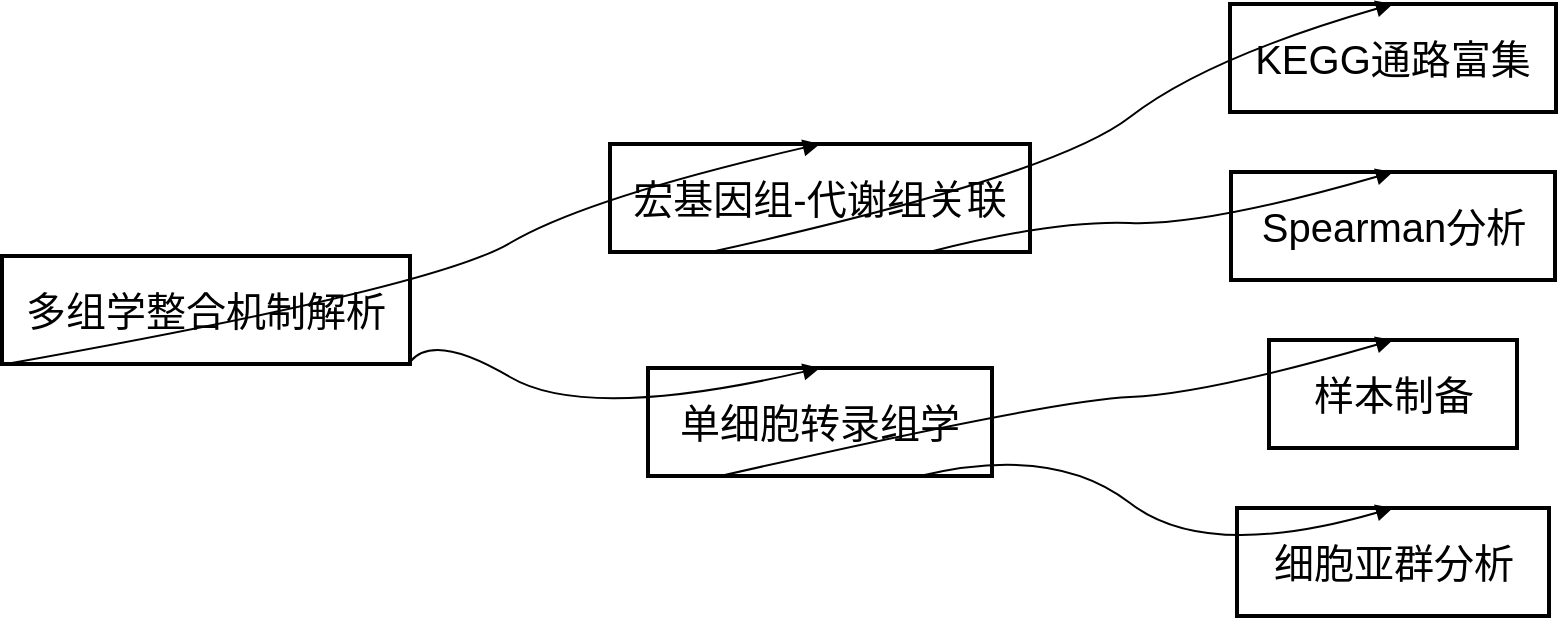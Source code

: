 <mxfile version="26.2.14">
  <diagram name="第 1 页" id="YRsOR0OvKWBrRC6t7e9S">
    <mxGraphModel dx="2245" dy="1931" grid="1" gridSize="10" guides="1" tooltips="1" connect="1" arrows="1" fold="1" page="1" pageScale="1" pageWidth="827" pageHeight="1169" math="0" shadow="0">
      <root>
        <mxCell id="0" />
        <mxCell id="1" parent="0" />
        <mxCell id="9NgrcvH7G1OY0dIf0BPA-1" value="多组学整合机制解析" style="whiteSpace=wrap;strokeWidth=2;fontSize=20;" vertex="1" parent="1">
          <mxGeometry y="126" width="204" height="54" as="geometry" />
        </mxCell>
        <mxCell id="9NgrcvH7G1OY0dIf0BPA-2" value="宏基因组-代谢组关联" style="whiteSpace=wrap;strokeWidth=2;fontSize=20;" vertex="1" parent="1">
          <mxGeometry x="304" y="70" width="210" height="54" as="geometry" />
        </mxCell>
        <mxCell id="9NgrcvH7G1OY0dIf0BPA-3" value="单细胞转录组学" style="whiteSpace=wrap;strokeWidth=2;fontSize=20;" vertex="1" parent="1">
          <mxGeometry x="323" y="182" width="172" height="54" as="geometry" />
        </mxCell>
        <mxCell id="9NgrcvH7G1OY0dIf0BPA-4" value="KEGG通路富集" style="whiteSpace=wrap;strokeWidth=2;fontSize=20;" vertex="1" parent="1">
          <mxGeometry x="614" width="163" height="54" as="geometry" />
        </mxCell>
        <mxCell id="9NgrcvH7G1OY0dIf0BPA-5" value="Spearman分析" style="whiteSpace=wrap;strokeWidth=2;fontSize=20;" vertex="1" parent="1">
          <mxGeometry x="614.5" y="84" width="162" height="54" as="geometry" />
        </mxCell>
        <mxCell id="9NgrcvH7G1OY0dIf0BPA-6" value="样本制备" style="whiteSpace=wrap;strokeWidth=2;fontSize=20;" vertex="1" parent="1">
          <mxGeometry x="633.5" y="168" width="124" height="54" as="geometry" />
        </mxCell>
        <mxCell id="9NgrcvH7G1OY0dIf0BPA-7" value="细胞亚群分析" style="whiteSpace=wrap;strokeWidth=2;fontSize=20;" vertex="1" parent="1">
          <mxGeometry x="617.5" y="252" width="156" height="54" as="geometry" />
        </mxCell>
        <mxCell id="9NgrcvH7G1OY0dIf0BPA-8" value="" style="curved=1;startArrow=none;endArrow=block;exitX=0.01;exitY=1;entryX=0.5;entryY=0;rounded=0;noEdgeStyle=1;orthogonal=1;fontSize=20;" edge="1" parent="1" source="9NgrcvH7G1OY0dIf0BPA-1" target="9NgrcvH7G1OY0dIf0BPA-2">
          <mxGeometry relative="1" as="geometry">
            <Array as="points">
              <mxPoint x="216" y="142" />
              <mxPoint x="292" y="97" />
            </Array>
          </mxGeometry>
        </mxCell>
        <mxCell id="9NgrcvH7G1OY0dIf0BPA-9" value="" style="curved=1;startArrow=none;endArrow=block;exitX=1;exitY=0.98;entryX=0.5;entryY=0;rounded=0;noEdgeStyle=1;orthogonal=1;fontSize=20;" edge="1" parent="1" source="9NgrcvH7G1OY0dIf0BPA-1" target="9NgrcvH7G1OY0dIf0BPA-3">
          <mxGeometry relative="1" as="geometry">
            <Array as="points">
              <mxPoint x="216" y="164" />
              <mxPoint x="292" y="209" />
            </Array>
          </mxGeometry>
        </mxCell>
        <mxCell id="9NgrcvH7G1OY0dIf0BPA-10" value="" style="curved=1;startArrow=none;endArrow=block;exitX=0.24;exitY=1;entryX=0.5;entryY=0;rounded=0;noEdgeStyle=1;orthogonal=1;fontSize=20;" edge="1" parent="1" source="9NgrcvH7G1OY0dIf0BPA-2" target="9NgrcvH7G1OY0dIf0BPA-4">
          <mxGeometry relative="1" as="geometry">
            <Array as="points">
              <mxPoint x="526" y="86" />
              <mxPoint x="602" y="27" />
            </Array>
          </mxGeometry>
        </mxCell>
        <mxCell id="9NgrcvH7G1OY0dIf0BPA-11" value="" style="curved=1;startArrow=none;endArrow=block;exitX=0.76;exitY=1;entryX=0.5;entryY=0;rounded=0;noEdgeStyle=1;orthogonal=1;fontSize=20;" edge="1" parent="1" source="9NgrcvH7G1OY0dIf0BPA-2" target="9NgrcvH7G1OY0dIf0BPA-5">
          <mxGeometry relative="1" as="geometry">
            <Array as="points">
              <mxPoint x="526" y="108" />
              <mxPoint x="602" y="111" />
            </Array>
          </mxGeometry>
        </mxCell>
        <mxCell id="9NgrcvH7G1OY0dIf0BPA-12" value="" style="curved=1;startArrow=none;endArrow=block;exitX=0.21;exitY=1;entryX=0.5;entryY=0;rounded=0;noEdgeStyle=1;orthogonal=1;fontSize=20;" edge="1" parent="1" source="9NgrcvH7G1OY0dIf0BPA-3" target="9NgrcvH7G1OY0dIf0BPA-6">
          <mxGeometry relative="1" as="geometry">
            <Array as="points">
              <mxPoint x="526" y="198" />
              <mxPoint x="602" y="195" />
            </Array>
          </mxGeometry>
        </mxCell>
        <mxCell id="9NgrcvH7G1OY0dIf0BPA-13" value="" style="curved=1;startArrow=none;endArrow=block;exitX=0.79;exitY=1;entryX=0.5;entryY=0;rounded=0;noEdgeStyle=1;orthogonal=1;fontSize=20;" edge="1" parent="1" source="9NgrcvH7G1OY0dIf0BPA-3" target="9NgrcvH7G1OY0dIf0BPA-7">
          <mxGeometry relative="1" as="geometry">
            <Array as="points">
              <mxPoint x="526" y="220" />
              <mxPoint x="602" y="279" />
            </Array>
          </mxGeometry>
        </mxCell>
      </root>
    </mxGraphModel>
  </diagram>
</mxfile>
